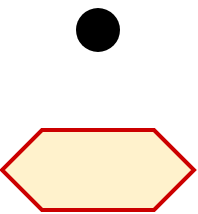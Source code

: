 <mxfile version="26.1.0">
  <diagram name="Page-1" id="rK7PRJ8SCLv_zVm8Z1Ta">
    <mxGraphModel dx="1050" dy="557" grid="1" gridSize="10" guides="1" tooltips="1" connect="1" arrows="1" fold="1" page="1" pageScale="1" pageWidth="827" pageHeight="1169" math="0" shadow="0">
      <root>
        <mxCell id="0" />
        <mxCell id="1" parent="0" />
        <mxCell id="1MgUg72m42fX4QF5Ks8i-1" value="" style="shape=waypoint;sketch=0;fillStyle=solid;size=6;pointerEvents=1;points=[];fillColor=none;resizable=0;rotatable=0;perimeter=centerPerimeter;snapToPoint=1;strokeWidth=9;" vertex="1" parent="1">
          <mxGeometry x="404" y="10" width="20" height="20" as="geometry" />
        </mxCell>
        <mxCell id="1MgUg72m42fX4QF5Ks8i-2" value="" style="shape=hexagon;perimeter=hexagonPerimeter2;whiteSpace=wrap;html=1;fixedSize=1;fillColor=#fff2cc;strokeColor=#CC0000;strokeWidth=2;" vertex="1" parent="1">
          <mxGeometry x="366" y="70" width="96" height="40" as="geometry" />
        </mxCell>
      </root>
    </mxGraphModel>
  </diagram>
</mxfile>
